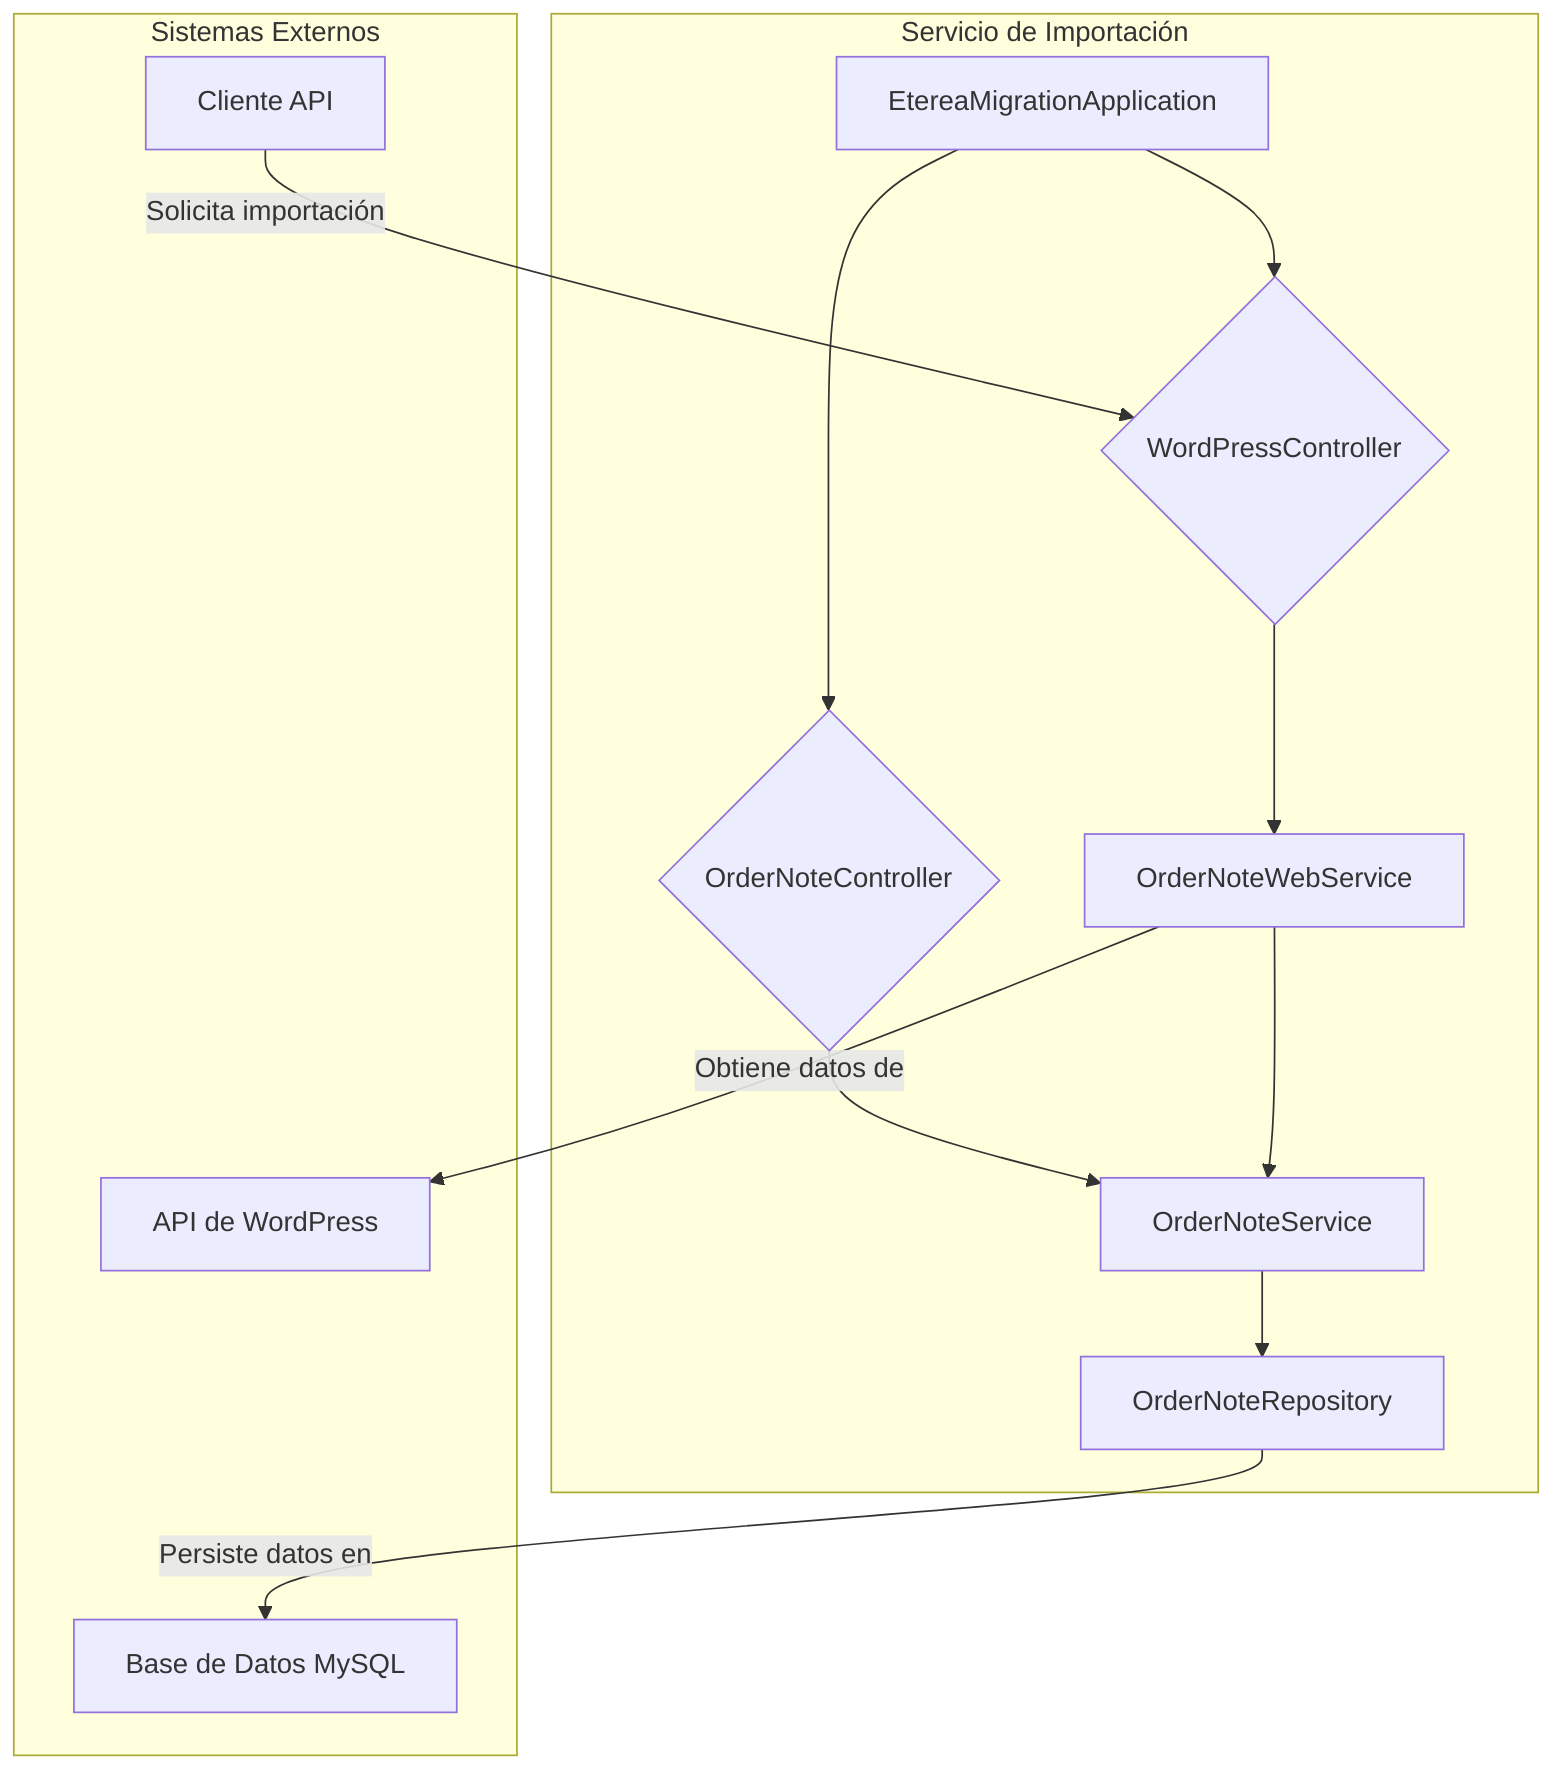 graph TD
    subgraph "Servicio de Importación"
        A[EtereaMigrationApplication] --> B{OrderNoteController};
        A --> C{WordPressController};
        B --> D[OrderNoteService];
        C --> E[OrderNoteWebService];
        D --> F[OrderNoteRepository];
        E --> D;
    end

    subgraph "Sistemas Externos"
        G[Cliente API]
        H[API de WordPress]
        I[Base de Datos MySQL]
    end

    G -- Solicita importación --> C;
    E -- Obtiene datos de --> H;
    F -- Persiste datos en --> I;